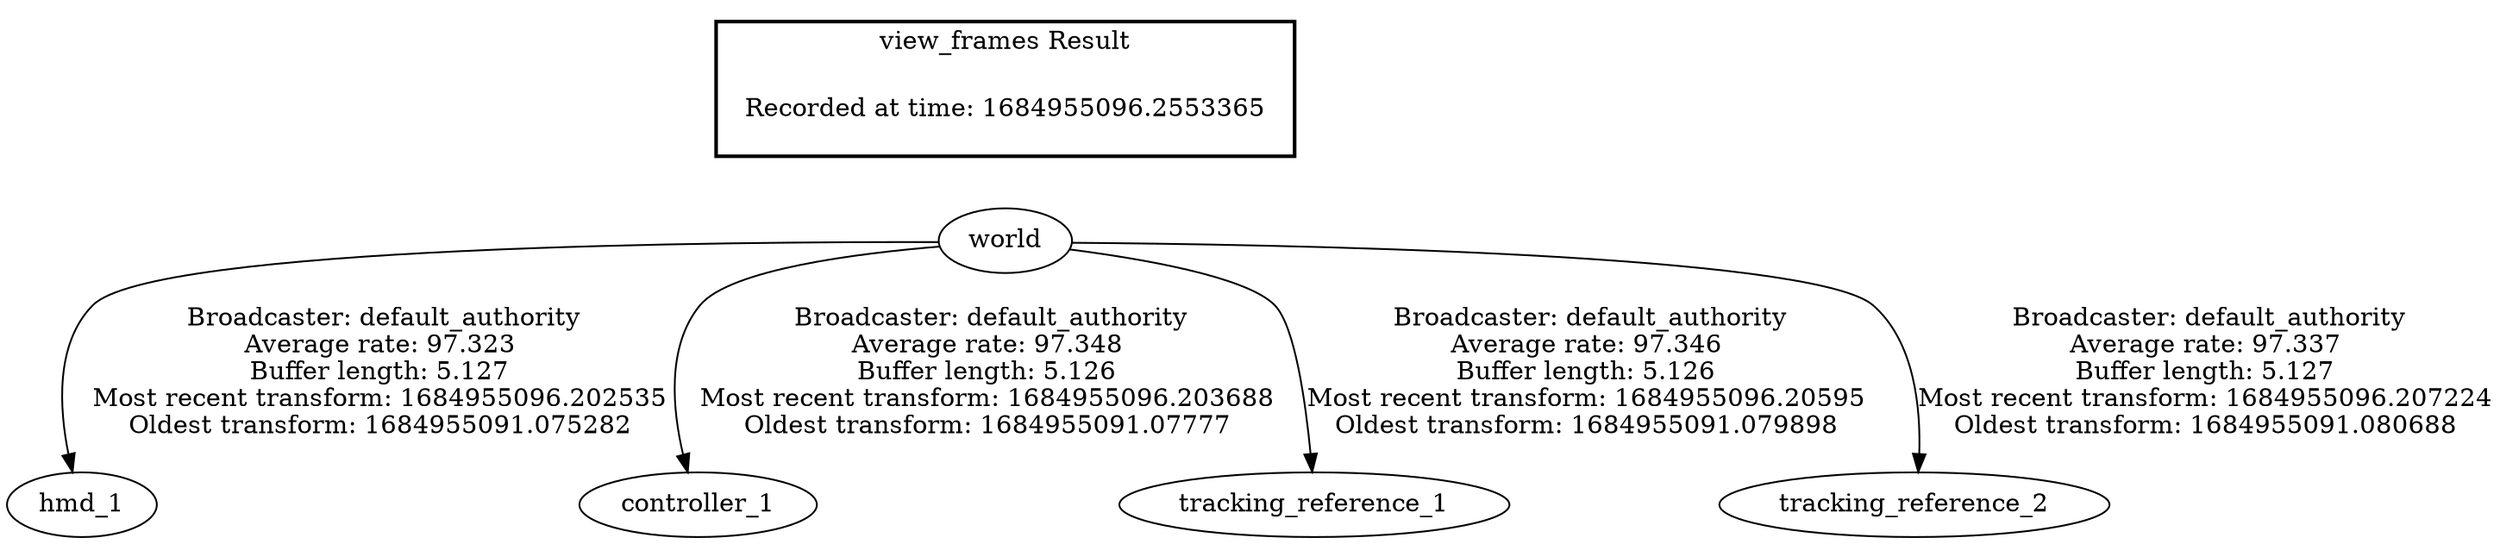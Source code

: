 digraph G {
"world" -> "hmd_1"[label=" Broadcaster: default_authority\nAverage rate: 97.323\nBuffer length: 5.127\nMost recent transform: 1684955096.202535\nOldest transform: 1684955091.075282\n"];
"world" -> "controller_1"[label=" Broadcaster: default_authority\nAverage rate: 97.348\nBuffer length: 5.126\nMost recent transform: 1684955096.203688\nOldest transform: 1684955091.07777\n"];
"world" -> "tracking_reference_1"[label=" Broadcaster: default_authority\nAverage rate: 97.346\nBuffer length: 5.126\nMost recent transform: 1684955096.20595\nOldest transform: 1684955091.079898\n"];
"world" -> "tracking_reference_2"[label=" Broadcaster: default_authority\nAverage rate: 97.337\nBuffer length: 5.127\nMost recent transform: 1684955096.207224\nOldest transform: 1684955091.080688\n"];
edge [style=invis];
 subgraph cluster_legend { style=bold; color=black; label ="view_frames Result";
"Recorded at time: 1684955096.2553365"[ shape=plaintext ] ;
}->"world";
}